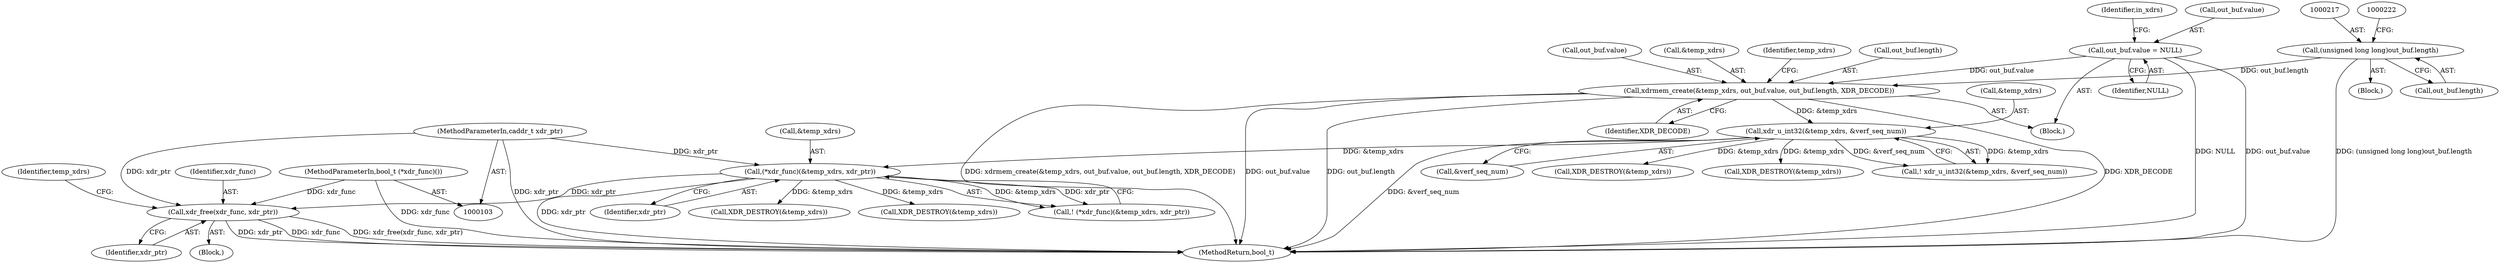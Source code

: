 digraph "1_krb5_a197e92349a4aa2141b5dff12e9dd44c2a2166e3_1@del" {
"1000292" [label="(Call,xdr_free(xdr_func, xdr_ptr))"];
"1000109" [label="(MethodParameterIn,bool_t (*xdr_func)())"];
"1000281" [label="(Call,(*xdr_func)(&temp_xdrs, xdr_ptr))"];
"1000238" [label="(Call,xdr_u_int32(&temp_xdrs, &verf_seq_num))"];
"1000226" [label="(Call,xdrmem_create(&temp_xdrs, out_buf.value, out_buf.length, XDR_DECODE))"];
"1000134" [label="(Call,out_buf.value = NULL)"];
"1000216" [label="(Call,(unsigned long long)out_buf.length)"];
"1000110" [label="(MethodParameterIn,caddr_t xdr_ptr)"];
"1000111" [label="(Block,)"];
"1000311" [label="(MethodReturn,bool_t)"];
"1000229" [label="(Call,out_buf.value)"];
"1000110" [label="(MethodParameterIn,caddr_t xdr_ptr)"];
"1000215" [label="(Block,)"];
"1000109" [label="(MethodParameterIn,bool_t (*xdr_func)())"];
"1000235" [label="(Identifier,XDR_DECODE)"];
"1000270" [label="(Call,XDR_DESTROY(&temp_xdrs))"];
"1000250" [label="(Call,XDR_DESTROY(&temp_xdrs))"];
"1000218" [label="(Call,out_buf.length)"];
"1000138" [label="(Identifier,NULL)"];
"1000284" [label="(Identifier,xdr_ptr)"];
"1000227" [label="(Call,&temp_xdrs)"];
"1000294" [label="(Identifier,xdr_ptr)"];
"1000292" [label="(Call,xdr_free(xdr_func, xdr_ptr))"];
"1000134" [label="(Call,out_buf.value = NULL)"];
"1000226" [label="(Call,xdrmem_create(&temp_xdrs, out_buf.value, out_buf.length, XDR_DECODE))"];
"1000306" [label="(Call,XDR_DESTROY(&temp_xdrs))"];
"1000240" [label="(Identifier,temp_xdrs)"];
"1000239" [label="(Call,&temp_xdrs)"];
"1000297" [label="(Identifier,temp_xdrs)"];
"1000295" [label="(Call,XDR_DESTROY(&temp_xdrs))"];
"1000232" [label="(Call,out_buf.length)"];
"1000285" [label="(Block,)"];
"1000142" [label="(Identifier,in_xdrs)"];
"1000237" [label="(Call,! xdr_u_int32(&temp_xdrs, &verf_seq_num))"];
"1000280" [label="(Call,! (*xdr_func)(&temp_xdrs, xdr_ptr))"];
"1000241" [label="(Call,&verf_seq_num)"];
"1000135" [label="(Call,out_buf.value)"];
"1000282" [label="(Call,&temp_xdrs)"];
"1000281" [label="(Call,(*xdr_func)(&temp_xdrs, xdr_ptr))"];
"1000293" [label="(Identifier,xdr_func)"];
"1000216" [label="(Call,(unsigned long long)out_buf.length)"];
"1000238" [label="(Call,xdr_u_int32(&temp_xdrs, &verf_seq_num))"];
"1000292" -> "1000285"  [label="AST: "];
"1000292" -> "1000294"  [label="CFG: "];
"1000293" -> "1000292"  [label="AST: "];
"1000294" -> "1000292"  [label="AST: "];
"1000297" -> "1000292"  [label="CFG: "];
"1000292" -> "1000311"  [label="DDG: xdr_free(xdr_func, xdr_ptr)"];
"1000292" -> "1000311"  [label="DDG: xdr_ptr"];
"1000292" -> "1000311"  [label="DDG: xdr_func"];
"1000109" -> "1000292"  [label="DDG: xdr_func"];
"1000281" -> "1000292"  [label="DDG: xdr_ptr"];
"1000110" -> "1000292"  [label="DDG: xdr_ptr"];
"1000109" -> "1000103"  [label="AST: "];
"1000109" -> "1000311"  [label="DDG: xdr_func"];
"1000281" -> "1000280"  [label="AST: "];
"1000281" -> "1000284"  [label="CFG: "];
"1000282" -> "1000281"  [label="AST: "];
"1000284" -> "1000281"  [label="AST: "];
"1000280" -> "1000281"  [label="CFG: "];
"1000281" -> "1000311"  [label="DDG: xdr_ptr"];
"1000281" -> "1000280"  [label="DDG: &temp_xdrs"];
"1000281" -> "1000280"  [label="DDG: xdr_ptr"];
"1000238" -> "1000281"  [label="DDG: &temp_xdrs"];
"1000110" -> "1000281"  [label="DDG: xdr_ptr"];
"1000281" -> "1000295"  [label="DDG: &temp_xdrs"];
"1000281" -> "1000306"  [label="DDG: &temp_xdrs"];
"1000238" -> "1000237"  [label="AST: "];
"1000238" -> "1000241"  [label="CFG: "];
"1000239" -> "1000238"  [label="AST: "];
"1000241" -> "1000238"  [label="AST: "];
"1000237" -> "1000238"  [label="CFG: "];
"1000238" -> "1000311"  [label="DDG: &verf_seq_num"];
"1000238" -> "1000237"  [label="DDG: &temp_xdrs"];
"1000238" -> "1000237"  [label="DDG: &verf_seq_num"];
"1000226" -> "1000238"  [label="DDG: &temp_xdrs"];
"1000238" -> "1000250"  [label="DDG: &temp_xdrs"];
"1000238" -> "1000270"  [label="DDG: &temp_xdrs"];
"1000226" -> "1000111"  [label="AST: "];
"1000226" -> "1000235"  [label="CFG: "];
"1000227" -> "1000226"  [label="AST: "];
"1000229" -> "1000226"  [label="AST: "];
"1000232" -> "1000226"  [label="AST: "];
"1000235" -> "1000226"  [label="AST: "];
"1000240" -> "1000226"  [label="CFG: "];
"1000226" -> "1000311"  [label="DDG: XDR_DECODE"];
"1000226" -> "1000311"  [label="DDG: xdrmem_create(&temp_xdrs, out_buf.value, out_buf.length, XDR_DECODE)"];
"1000226" -> "1000311"  [label="DDG: out_buf.value"];
"1000226" -> "1000311"  [label="DDG: out_buf.length"];
"1000134" -> "1000226"  [label="DDG: out_buf.value"];
"1000216" -> "1000226"  [label="DDG: out_buf.length"];
"1000134" -> "1000111"  [label="AST: "];
"1000134" -> "1000138"  [label="CFG: "];
"1000135" -> "1000134"  [label="AST: "];
"1000138" -> "1000134"  [label="AST: "];
"1000142" -> "1000134"  [label="CFG: "];
"1000134" -> "1000311"  [label="DDG: out_buf.value"];
"1000134" -> "1000311"  [label="DDG: NULL"];
"1000216" -> "1000215"  [label="AST: "];
"1000216" -> "1000218"  [label="CFG: "];
"1000217" -> "1000216"  [label="AST: "];
"1000218" -> "1000216"  [label="AST: "];
"1000222" -> "1000216"  [label="CFG: "];
"1000216" -> "1000311"  [label="DDG: (unsigned long long)out_buf.length"];
"1000110" -> "1000103"  [label="AST: "];
"1000110" -> "1000311"  [label="DDG: xdr_ptr"];
}

